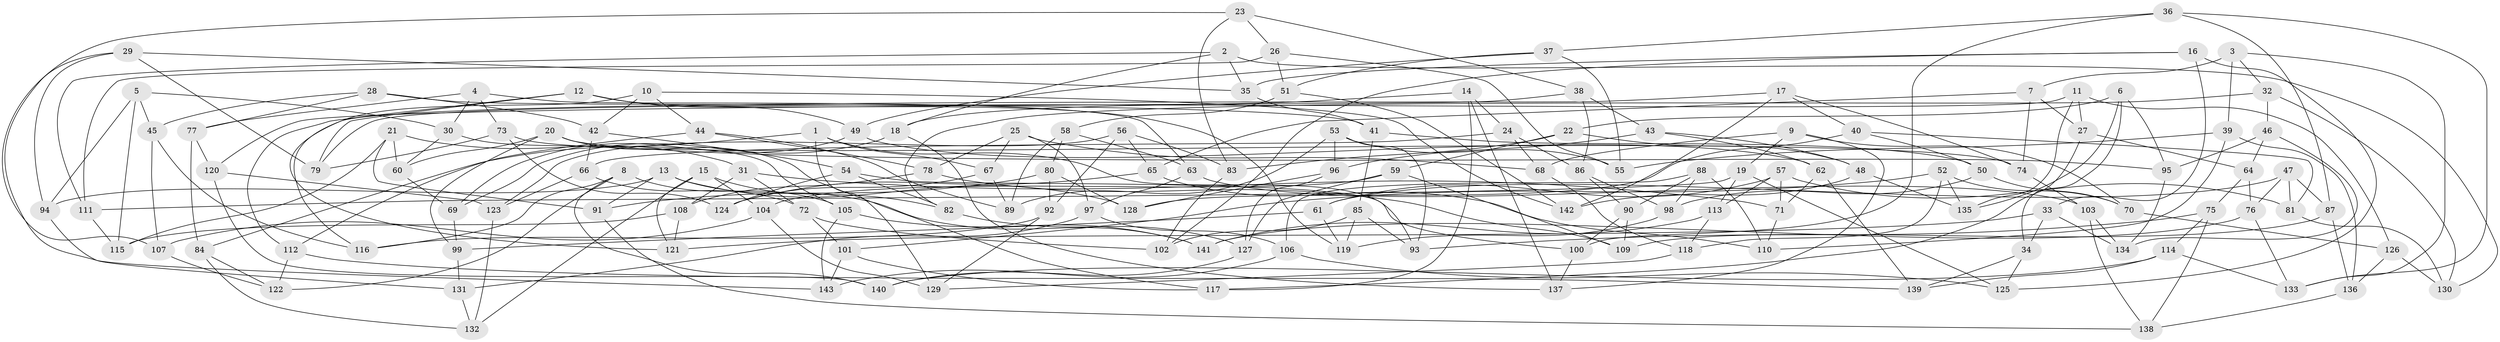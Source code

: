 // Generated by graph-tools (version 1.1) at 2025/50/03/09/25 03:50:47]
// undirected, 143 vertices, 286 edges
graph export_dot {
graph [start="1"]
  node [color=gray90,style=filled];
  1;
  2;
  3;
  4;
  5;
  6;
  7;
  8;
  9;
  10;
  11;
  12;
  13;
  14;
  15;
  16;
  17;
  18;
  19;
  20;
  21;
  22;
  23;
  24;
  25;
  26;
  27;
  28;
  29;
  30;
  31;
  32;
  33;
  34;
  35;
  36;
  37;
  38;
  39;
  40;
  41;
  42;
  43;
  44;
  45;
  46;
  47;
  48;
  49;
  50;
  51;
  52;
  53;
  54;
  55;
  56;
  57;
  58;
  59;
  60;
  61;
  62;
  63;
  64;
  65;
  66;
  67;
  68;
  69;
  70;
  71;
  72;
  73;
  74;
  75;
  76;
  77;
  78;
  79;
  80;
  81;
  82;
  83;
  84;
  85;
  86;
  87;
  88;
  89;
  90;
  91;
  92;
  93;
  94;
  95;
  96;
  97;
  98;
  99;
  100;
  101;
  102;
  103;
  104;
  105;
  106;
  107;
  108;
  109;
  110;
  111;
  112;
  113;
  114;
  115;
  116;
  117;
  118;
  119;
  120;
  121;
  122;
  123;
  124;
  125;
  126;
  127;
  128;
  129;
  130;
  131;
  132;
  133;
  134;
  135;
  136;
  137;
  138;
  139;
  140;
  141;
  142;
  143;
  1 -- 93;
  1 -- 84;
  1 -- 129;
  1 -- 67;
  2 -- 35;
  2 -- 130;
  2 -- 111;
  2 -- 18;
  3 -- 32;
  3 -- 39;
  3 -- 133;
  3 -- 7;
  4 -- 63;
  4 -- 30;
  4 -- 73;
  4 -- 77;
  5 -- 45;
  5 -- 94;
  5 -- 30;
  5 -- 115;
  6 -- 95;
  6 -- 22;
  6 -- 34;
  6 -- 135;
  7 -- 74;
  7 -- 27;
  7 -- 65;
  8 -- 122;
  8 -- 116;
  8 -- 140;
  8 -- 105;
  9 -- 137;
  9 -- 70;
  9 -- 68;
  9 -- 19;
  10 -- 121;
  10 -- 44;
  10 -- 142;
  10 -- 42;
  11 -- 135;
  11 -- 126;
  11 -- 79;
  11 -- 27;
  12 -- 112;
  12 -- 49;
  12 -- 79;
  12 -- 119;
  13 -- 91;
  13 -- 128;
  13 -- 94;
  13 -- 141;
  14 -- 18;
  14 -- 117;
  14 -- 137;
  14 -- 24;
  15 -- 132;
  15 -- 104;
  15 -- 121;
  15 -- 82;
  16 -- 102;
  16 -- 35;
  16 -- 33;
  16 -- 125;
  17 -- 142;
  17 -- 40;
  17 -- 116;
  17 -- 74;
  18 -- 69;
  18 -- 137;
  19 -- 125;
  19 -- 113;
  19 -- 111;
  20 -- 99;
  20 -- 95;
  20 -- 60;
  20 -- 117;
  21 -- 31;
  21 -- 60;
  21 -- 91;
  21 -- 115;
  22 -- 48;
  22 -- 83;
  22 -- 59;
  23 -- 26;
  23 -- 38;
  23 -- 83;
  23 -- 107;
  24 -- 86;
  24 -- 68;
  24 -- 66;
  25 -- 97;
  25 -- 67;
  25 -- 78;
  25 -- 68;
  26 -- 51;
  26 -- 55;
  26 -- 111;
  27 -- 64;
  27 -- 117;
  28 -- 77;
  28 -- 42;
  28 -- 45;
  28 -- 41;
  29 -- 79;
  29 -- 143;
  29 -- 35;
  29 -- 94;
  30 -- 105;
  30 -- 60;
  31 -- 108;
  31 -- 72;
  31 -- 71;
  32 -- 82;
  32 -- 130;
  32 -- 46;
  33 -- 134;
  33 -- 34;
  33 -- 121;
  34 -- 125;
  34 -- 139;
  35 -- 41;
  36 -- 100;
  36 -- 37;
  36 -- 87;
  36 -- 133;
  37 -- 51;
  37 -- 55;
  37 -- 49;
  38 -- 120;
  38 -- 86;
  38 -- 43;
  39 -- 136;
  39 -- 55;
  39 -- 110;
  40 -- 128;
  40 -- 50;
  40 -- 81;
  41 -- 85;
  41 -- 50;
  42 -- 54;
  42 -- 66;
  43 -- 62;
  43 -- 48;
  43 -- 96;
  44 -- 78;
  44 -- 112;
  44 -- 89;
  45 -- 107;
  45 -- 116;
  46 -- 134;
  46 -- 64;
  46 -- 95;
  47 -- 76;
  47 -- 61;
  47 -- 87;
  47 -- 81;
  48 -- 135;
  48 -- 142;
  49 -- 69;
  49 -- 62;
  50 -- 70;
  50 -- 98;
  51 -- 58;
  51 -- 142;
  52 -- 135;
  52 -- 101;
  52 -- 118;
  52 -- 70;
  53 -- 55;
  53 -- 96;
  53 -- 93;
  53 -- 89;
  54 -- 82;
  54 -- 100;
  54 -- 124;
  56 -- 92;
  56 -- 65;
  56 -- 123;
  56 -- 83;
  57 -- 81;
  57 -- 71;
  57 -- 61;
  57 -- 113;
  58 -- 80;
  58 -- 63;
  58 -- 89;
  59 -- 109;
  59 -- 104;
  59 -- 127;
  60 -- 69;
  61 -- 119;
  61 -- 99;
  62 -- 71;
  62 -- 139;
  63 -- 97;
  63 -- 103;
  64 -- 75;
  64 -- 76;
  65 -- 110;
  65 -- 124;
  66 -- 123;
  66 -- 72;
  67 -- 124;
  67 -- 89;
  68 -- 118;
  69 -- 99;
  70 -- 126;
  71 -- 110;
  72 -- 101;
  72 -- 102;
  73 -- 124;
  73 -- 74;
  73 -- 79;
  74 -- 103;
  75 -- 138;
  75 -- 114;
  75 -- 93;
  76 -- 141;
  76 -- 133;
  77 -- 84;
  77 -- 120;
  78 -- 109;
  78 -- 108;
  80 -- 91;
  80 -- 128;
  80 -- 92;
  81 -- 130;
  82 -- 127;
  83 -- 102;
  84 -- 132;
  84 -- 122;
  85 -- 119;
  85 -- 102;
  85 -- 93;
  86 -- 90;
  86 -- 98;
  87 -- 136;
  87 -- 109;
  88 -- 106;
  88 -- 110;
  88 -- 90;
  88 -- 98;
  90 -- 109;
  90 -- 100;
  91 -- 138;
  92 -- 129;
  92 -- 116;
  94 -- 131;
  95 -- 134;
  96 -- 128;
  96 -- 127;
  97 -- 106;
  97 -- 131;
  98 -- 119;
  99 -- 131;
  100 -- 137;
  101 -- 117;
  101 -- 143;
  103 -- 134;
  103 -- 138;
  104 -- 129;
  104 -- 107;
  105 -- 141;
  105 -- 143;
  106 -- 125;
  106 -- 143;
  107 -- 122;
  108 -- 121;
  108 -- 115;
  111 -- 115;
  112 -- 139;
  112 -- 122;
  113 -- 141;
  113 -- 118;
  114 -- 140;
  114 -- 139;
  114 -- 133;
  118 -- 129;
  120 -- 140;
  120 -- 123;
  123 -- 132;
  126 -- 130;
  126 -- 136;
  127 -- 140;
  131 -- 132;
  136 -- 138;
}
